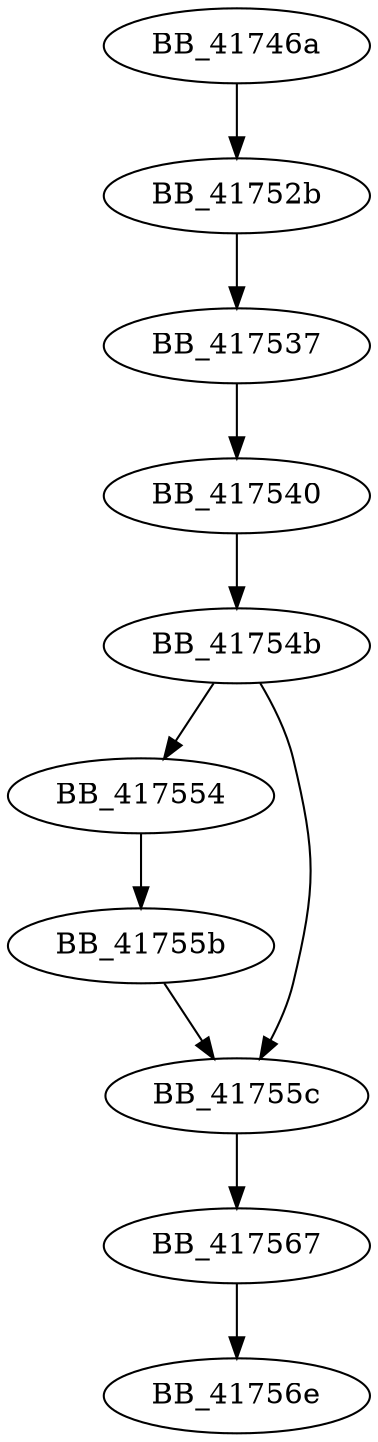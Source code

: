 DiGraph ___report_gsfailure{
BB_41746a->BB_41752b
BB_41752b->BB_417537
BB_417537->BB_417540
BB_417540->BB_41754b
BB_41754b->BB_417554
BB_41754b->BB_41755c
BB_417554->BB_41755b
BB_41755b->BB_41755c
BB_41755c->BB_417567
BB_417567->BB_41756e
}
